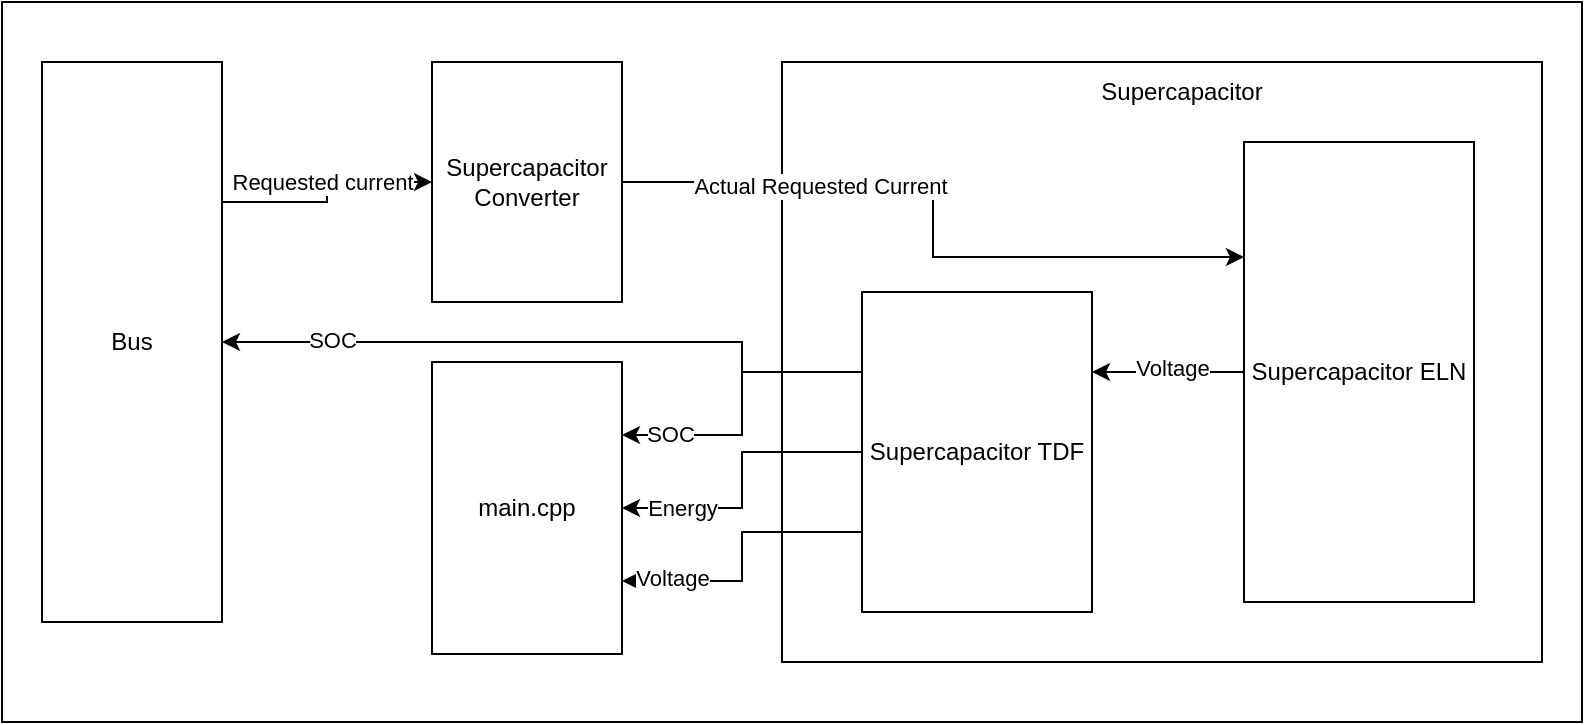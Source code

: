 <mxfile version="24.7.8">
  <diagram name="Page-1" id="x-4STckciCFje7k_eN9L">
    <mxGraphModel dx="792" dy="1097" grid="1" gridSize="10" guides="1" tooltips="1" connect="1" arrows="1" fold="1" page="1" pageScale="1" pageWidth="827" pageHeight="1169" math="0" shadow="0">
      <root>
        <mxCell id="0" />
        <mxCell id="1" parent="0" />
        <mxCell id="2gD2Z1b2clvuGLhNft9E-40" value="" style="rounded=0;whiteSpace=wrap;html=1;" parent="1" vertex="1">
          <mxGeometry x="10" y="170" width="790" height="360" as="geometry" />
        </mxCell>
        <mxCell id="2gD2Z1b2clvuGLhNft9E-4" value="Supercapacitor Converter" style="rounded=0;whiteSpace=wrap;html=1;" parent="1" vertex="1">
          <mxGeometry x="225" y="200" width="95" height="120" as="geometry" />
        </mxCell>
        <mxCell id="2gD2Z1b2clvuGLhNft9E-5" value="" style="rounded=0;whiteSpace=wrap;html=1;" parent="1" vertex="1">
          <mxGeometry x="400" y="200" width="380" height="300" as="geometry" />
        </mxCell>
        <mxCell id="2gD2Z1b2clvuGLhNft9E-8" value="Supercapacitor" style="text;html=1;strokeColor=none;fillColor=none;align=center;verticalAlign=middle;whiteSpace=wrap;rounded=0;" parent="1" vertex="1">
          <mxGeometry x="570" y="200" width="60" height="30" as="geometry" />
        </mxCell>
        <mxCell id="2gD2Z1b2clvuGLhNft9E-20" style="edgeStyle=orthogonalEdgeStyle;rounded=0;orthogonalLoop=1;jettySize=auto;html=1;exitX=0;exitY=0.25;exitDx=0;exitDy=0;entryX=1;entryY=0.25;entryDx=0;entryDy=0;" parent="1" source="2gD2Z1b2clvuGLhNft9E-9" target="2gD2Z1b2clvuGLhNft9E-38" edge="1">
          <mxGeometry relative="1" as="geometry">
            <mxPoint x="340" y="356" as="targetPoint" />
          </mxGeometry>
        </mxCell>
        <mxCell id="4zAChEN3ygebT3cJ0wmt-2" value="SOC" style="edgeLabel;html=1;align=center;verticalAlign=middle;resizable=0;points=[];" vertex="1" connectable="0" parent="2gD2Z1b2clvuGLhNft9E-20">
          <mxGeometry x="0.693" y="-1" relative="1" as="geometry">
            <mxPoint as="offset" />
          </mxGeometry>
        </mxCell>
        <mxCell id="2gD2Z1b2clvuGLhNft9E-28" style="edgeStyle=orthogonalEdgeStyle;rounded=0;orthogonalLoop=1;jettySize=auto;html=1;exitX=0;exitY=0.5;exitDx=0;exitDy=0;entryX=1;entryY=0.5;entryDx=0;entryDy=0;" parent="1" source="2gD2Z1b2clvuGLhNft9E-9" target="2gD2Z1b2clvuGLhNft9E-38" edge="1">
          <mxGeometry relative="1" as="geometry" />
        </mxCell>
        <mxCell id="4zAChEN3ygebT3cJ0wmt-3" value="Energy" style="edgeLabel;html=1;align=center;verticalAlign=middle;resizable=0;points=[];" vertex="1" connectable="0" parent="2gD2Z1b2clvuGLhNft9E-28">
          <mxGeometry x="0.592" y="2" relative="1" as="geometry">
            <mxPoint y="-2" as="offset" />
          </mxGeometry>
        </mxCell>
        <mxCell id="2gD2Z1b2clvuGLhNft9E-29" style="edgeStyle=orthogonalEdgeStyle;rounded=0;orthogonalLoop=1;jettySize=auto;html=1;exitX=0;exitY=0.75;exitDx=0;exitDy=0;entryX=1;entryY=0.75;entryDx=0;entryDy=0;" parent="1" source="2gD2Z1b2clvuGLhNft9E-9" target="2gD2Z1b2clvuGLhNft9E-38" edge="1">
          <mxGeometry relative="1" as="geometry">
            <mxPoint x="350" y="440" as="targetPoint" />
          </mxGeometry>
        </mxCell>
        <mxCell id="4zAChEN3ygebT3cJ0wmt-4" value="Voltage" style="edgeLabel;html=1;align=center;verticalAlign=middle;resizable=0;points=[];" vertex="1" connectable="0" parent="2gD2Z1b2clvuGLhNft9E-29">
          <mxGeometry x="0.656" y="-2" relative="1" as="geometry">
            <mxPoint as="offset" />
          </mxGeometry>
        </mxCell>
        <mxCell id="4zAChEN3ygebT3cJ0wmt-8" style="edgeStyle=orthogonalEdgeStyle;rounded=0;orthogonalLoop=1;jettySize=auto;html=1;exitX=0;exitY=0.25;exitDx=0;exitDy=0;entryX=1;entryY=0.5;entryDx=0;entryDy=0;" edge="1" parent="1" source="2gD2Z1b2clvuGLhNft9E-9" target="2gD2Z1b2clvuGLhNft9E-33">
          <mxGeometry relative="1" as="geometry">
            <Array as="points">
              <mxPoint x="380" y="355" />
              <mxPoint x="380" y="340" />
            </Array>
          </mxGeometry>
        </mxCell>
        <mxCell id="4zAChEN3ygebT3cJ0wmt-9" value="SOC" style="edgeLabel;html=1;align=center;verticalAlign=middle;resizable=0;points=[];" vertex="1" connectable="0" parent="4zAChEN3ygebT3cJ0wmt-8">
          <mxGeometry x="0.674" y="-1" relative="1" as="geometry">
            <mxPoint as="offset" />
          </mxGeometry>
        </mxCell>
        <mxCell id="2gD2Z1b2clvuGLhNft9E-9" value="Supercapacitor TDF" style="rounded=0;whiteSpace=wrap;html=1;" parent="1" vertex="1">
          <mxGeometry x="440" y="315" width="115" height="160" as="geometry" />
        </mxCell>
        <mxCell id="2gD2Z1b2clvuGLhNft9E-23" style="edgeStyle=orthogonalEdgeStyle;rounded=0;orthogonalLoop=1;jettySize=auto;html=1;exitX=0;exitY=0.5;exitDx=0;exitDy=0;entryX=1;entryY=0.25;entryDx=0;entryDy=0;" parent="1" source="2gD2Z1b2clvuGLhNft9E-10" target="2gD2Z1b2clvuGLhNft9E-9" edge="1">
          <mxGeometry relative="1" as="geometry" />
        </mxCell>
        <mxCell id="4zAChEN3ygebT3cJ0wmt-5" value="Voltage" style="edgeLabel;html=1;align=center;verticalAlign=middle;resizable=0;points=[];" vertex="1" connectable="0" parent="2gD2Z1b2clvuGLhNft9E-23">
          <mxGeometry x="-0.044" y="-2" relative="1" as="geometry">
            <mxPoint as="offset" />
          </mxGeometry>
        </mxCell>
        <mxCell id="2gD2Z1b2clvuGLhNft9E-10" value="Supercapacitor ELN" style="rounded=0;whiteSpace=wrap;html=1;" parent="1" vertex="1">
          <mxGeometry x="631" y="240" width="115" height="230" as="geometry" />
        </mxCell>
        <mxCell id="2gD2Z1b2clvuGLhNft9E-22" style="edgeStyle=orthogonalEdgeStyle;rounded=0;orthogonalLoop=1;jettySize=auto;html=1;entryX=0;entryY=0.25;entryDx=0;entryDy=0;exitX=1;exitY=0.5;exitDx=0;exitDy=0;" parent="1" source="2gD2Z1b2clvuGLhNft9E-4" target="2gD2Z1b2clvuGLhNft9E-10" edge="1">
          <mxGeometry relative="1" as="geometry">
            <mxPoint x="320" y="298" as="sourcePoint" />
          </mxGeometry>
        </mxCell>
        <mxCell id="4zAChEN3ygebT3cJ0wmt-6" value="Actual Requested Current" style="edgeLabel;html=1;align=center;verticalAlign=middle;resizable=0;points=[];" vertex="1" connectable="0" parent="2gD2Z1b2clvuGLhNft9E-22">
          <mxGeometry x="-0.436" y="-2" relative="1" as="geometry">
            <mxPoint as="offset" />
          </mxGeometry>
        </mxCell>
        <mxCell id="2gD2Z1b2clvuGLhNft9E-36" style="edgeStyle=orthogonalEdgeStyle;rounded=0;orthogonalLoop=1;jettySize=auto;html=1;exitX=1;exitY=0.25;exitDx=0;exitDy=0;entryX=0;entryY=0.5;entryDx=0;entryDy=0;" parent="1" source="2gD2Z1b2clvuGLhNft9E-33" target="2gD2Z1b2clvuGLhNft9E-4" edge="1">
          <mxGeometry relative="1" as="geometry">
            <mxPoint x="190" y="270" as="targetPoint" />
          </mxGeometry>
        </mxCell>
        <mxCell id="4zAChEN3ygebT3cJ0wmt-7" value="Requested current" style="edgeLabel;html=1;align=center;verticalAlign=middle;resizable=0;points=[];" vertex="1" connectable="0" parent="2gD2Z1b2clvuGLhNft9E-36">
          <mxGeometry x="0.616" y="-1" relative="1" as="geometry">
            <mxPoint x="-33" y="-1" as="offset" />
          </mxGeometry>
        </mxCell>
        <mxCell id="2gD2Z1b2clvuGLhNft9E-33" value="Bus" style="rounded=0;whiteSpace=wrap;html=1;" parent="1" vertex="1">
          <mxGeometry x="30" y="200" width="90" height="280" as="geometry" />
        </mxCell>
        <mxCell id="2gD2Z1b2clvuGLhNft9E-38" value="main.cpp" style="rounded=0;whiteSpace=wrap;html=1;" parent="1" vertex="1">
          <mxGeometry x="225" y="350" width="95" height="146" as="geometry" />
        </mxCell>
      </root>
    </mxGraphModel>
  </diagram>
</mxfile>
